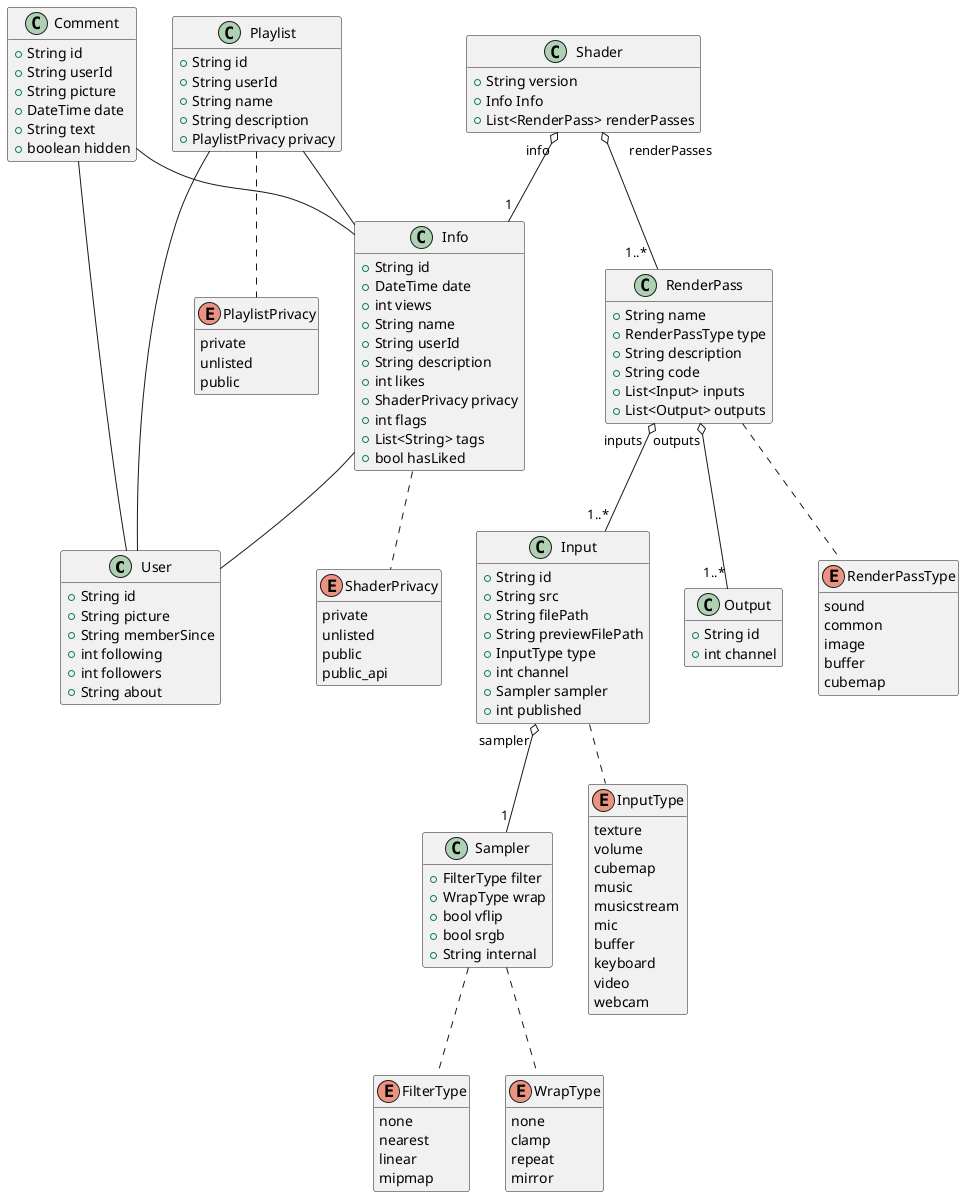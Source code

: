 @startuml model

hide methods

class User {
 +String id
 +String picture
 +String memberSince
 +int following
 +int followers
 +String about
}

class Comment {
    +String id
    +String userId
    +String picture
    +DateTime date
    +String text
    +boolean hidden
}

enum ShaderPrivacy {
    private
    unlisted
    public
    public_api
}

class Info {
    +String id
    +DateTime date
    +int views 
    +String name
    +String userId
    +String description
    +int likes
    +ShaderPrivacy privacy
    +int flags
    +List<String> tags
    +bool hasLiked
}

enum FilterType {
    none
    nearest
    linear
    mipmap
}

enum WrapType {
    none
    clamp
    repeat
    mirror
}

class Sampler {
    +FilterType filter
    +WrapType wrap
    +bool vflip
    +bool srgb
    +String internal
}

enum InputType {
    texture
    volume
    cubemap
    music
    musicstream
    mic
    buffer
    keyboard
    video
    webcam
}

class Input {
    +String id
    +String src
    +String filePath
    +String previewFilePath
    +InputType type
    +int channel
    +Sampler sampler
    +int published
}

class Output {
    +String id
    +int channel
}

enum RenderPassType {
    sound
    common
    image
    buffer
    cubemap
}

class RenderPass {
    +String name
    +RenderPassType type
    +String description
    +String code
    +List<Input> inputs
    +List<Output> outputs

}

class Shader {
    +String version
    +Info Info
    +List<RenderPass> renderPasses
}

enum PlaylistPrivacy {
    private
    unlisted
    public
}

class Playlist {
    +String id
    +String userId
    +String name
    +String description
    +PlaylistPrivacy privacy
}

Info  .. ShaderPrivacy
Sampler .. FilterType
Sampler .. WrapType
Input .. InputType
RenderPass .. RenderPassType
Playlist .. PlaylistPrivacy

Shader "             info" o-- "1" Info
Shader "     renderPasses" o-- "1..*  " RenderPass
RenderPass "inputs  " o-- "1..*" Input
RenderPass "outputs" o-- "1..*" Output
Input "sampler " o-- "1" Sampler

Info -- User
Playlist -- Info
Playlist -- User
Comment -- Info
Comment -- User


@enduml
